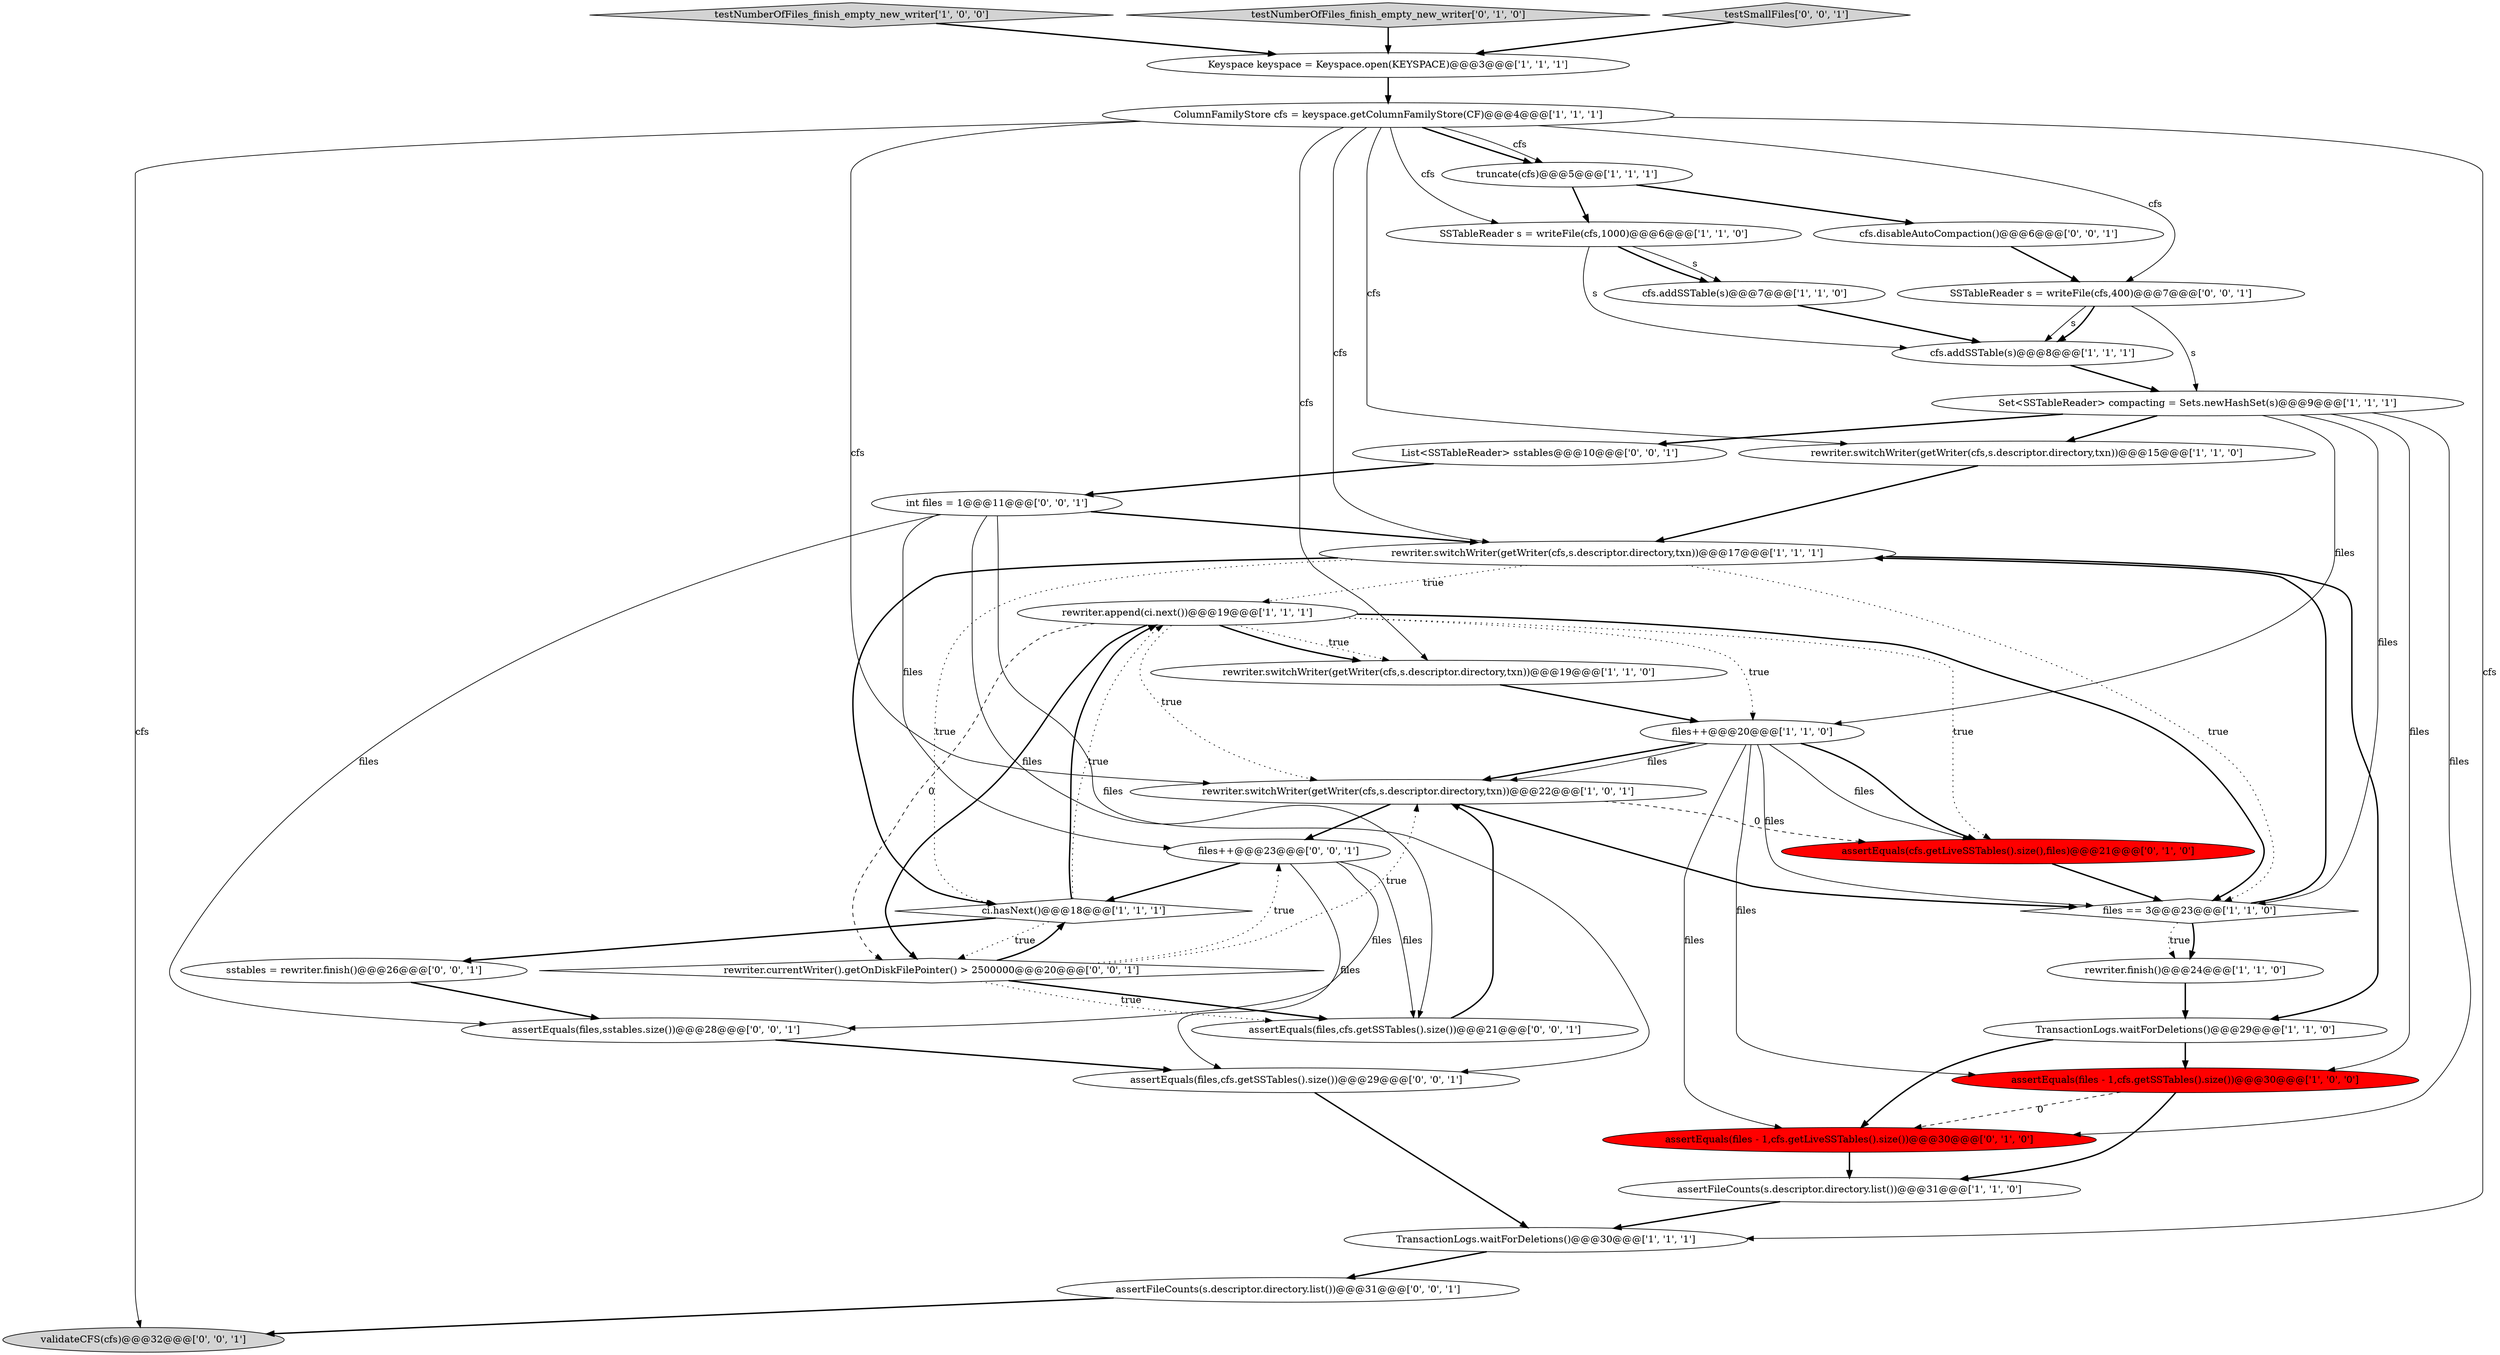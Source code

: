digraph {
20 [style = filled, label = "testNumberOfFiles_finish_empty_new_writer['1', '0', '0']", fillcolor = lightgray, shape = diamond image = "AAA0AAABBB1BBB"];
28 [style = filled, label = "assertEquals(files,sstables.size())@@@28@@@['0', '0', '1']", fillcolor = white, shape = ellipse image = "AAA0AAABBB3BBB"];
29 [style = filled, label = "assertFileCounts(s.descriptor.directory.list())@@@31@@@['0', '0', '1']", fillcolor = white, shape = ellipse image = "AAA0AAABBB3BBB"];
30 [style = filled, label = "int files = 1@@@11@@@['0', '0', '1']", fillcolor = white, shape = ellipse image = "AAA0AAABBB3BBB"];
31 [style = filled, label = "validateCFS(cfs)@@@32@@@['0', '0', '1']", fillcolor = lightgray, shape = ellipse image = "AAA0AAABBB3BBB"];
16 [style = filled, label = "SSTableReader s = writeFile(cfs,1000)@@@6@@@['1', '1', '0']", fillcolor = white, shape = ellipse image = "AAA0AAABBB1BBB"];
13 [style = filled, label = "rewriter.append(ci.next())@@@19@@@['1', '1', '1']", fillcolor = white, shape = ellipse image = "AAA0AAABBB1BBB"];
0 [style = filled, label = "rewriter.switchWriter(getWriter(cfs,s.descriptor.directory,txn))@@@15@@@['1', '1', '0']", fillcolor = white, shape = ellipse image = "AAA0AAABBB1BBB"];
25 [style = filled, label = "files++@@@23@@@['0', '0', '1']", fillcolor = white, shape = ellipse image = "AAA0AAABBB3BBB"];
27 [style = filled, label = "assertEquals(files,cfs.getSSTables().size())@@@29@@@['0', '0', '1']", fillcolor = white, shape = ellipse image = "AAA0AAABBB3BBB"];
7 [style = filled, label = "cfs.addSSTable(s)@@@7@@@['1', '1', '0']", fillcolor = white, shape = ellipse image = "AAA0AAABBB1BBB"];
19 [style = filled, label = "TransactionLogs.waitForDeletions()@@@30@@@['1', '1', '1']", fillcolor = white, shape = ellipse image = "AAA0AAABBB1BBB"];
17 [style = filled, label = "rewriter.finish()@@@24@@@['1', '1', '0']", fillcolor = white, shape = ellipse image = "AAA0AAABBB1BBB"];
24 [style = filled, label = "List<SSTableReader> sstables@@@10@@@['0', '0', '1']", fillcolor = white, shape = ellipse image = "AAA0AAABBB3BBB"];
4 [style = filled, label = "ColumnFamilyStore cfs = keyspace.getColumnFamilyStore(CF)@@@4@@@['1', '1', '1']", fillcolor = white, shape = ellipse image = "AAA0AAABBB1BBB"];
1 [style = filled, label = "files++@@@20@@@['1', '1', '0']", fillcolor = white, shape = ellipse image = "AAA0AAABBB1BBB"];
18 [style = filled, label = "assertEquals(files - 1,cfs.getSSTables().size())@@@30@@@['1', '0', '0']", fillcolor = red, shape = ellipse image = "AAA1AAABBB1BBB"];
21 [style = filled, label = "assertEquals(files - 1,cfs.getLiveSSTables().size())@@@30@@@['0', '1', '0']", fillcolor = red, shape = ellipse image = "AAA1AAABBB2BBB"];
33 [style = filled, label = "SSTableReader s = writeFile(cfs,400)@@@7@@@['0', '0', '1']", fillcolor = white, shape = ellipse image = "AAA0AAABBB3BBB"];
10 [style = filled, label = "cfs.addSSTable(s)@@@8@@@['1', '1', '1']", fillcolor = white, shape = ellipse image = "AAA0AAABBB1BBB"];
8 [style = filled, label = "truncate(cfs)@@@5@@@['1', '1', '1']", fillcolor = white, shape = ellipse image = "AAA0AAABBB1BBB"];
32 [style = filled, label = "assertEquals(files,cfs.getSSTables().size())@@@21@@@['0', '0', '1']", fillcolor = white, shape = ellipse image = "AAA0AAABBB3BBB"];
2 [style = filled, label = "assertFileCounts(s.descriptor.directory.list())@@@31@@@['1', '1', '0']", fillcolor = white, shape = ellipse image = "AAA0AAABBB1BBB"];
22 [style = filled, label = "testNumberOfFiles_finish_empty_new_writer['0', '1', '0']", fillcolor = lightgray, shape = diamond image = "AAA0AAABBB2BBB"];
12 [style = filled, label = "Keyspace keyspace = Keyspace.open(KEYSPACE)@@@3@@@['1', '1', '1']", fillcolor = white, shape = ellipse image = "AAA0AAABBB1BBB"];
3 [style = filled, label = "ci.hasNext()@@@18@@@['1', '1', '1']", fillcolor = white, shape = diamond image = "AAA0AAABBB1BBB"];
9 [style = filled, label = "Set<SSTableReader> compacting = Sets.newHashSet(s)@@@9@@@['1', '1', '1']", fillcolor = white, shape = ellipse image = "AAA0AAABBB1BBB"];
34 [style = filled, label = "cfs.disableAutoCompaction()@@@6@@@['0', '0', '1']", fillcolor = white, shape = ellipse image = "AAA0AAABBB3BBB"];
35 [style = filled, label = "rewriter.currentWriter().getOnDiskFilePointer() > 2500000@@@20@@@['0', '0', '1']", fillcolor = white, shape = diamond image = "AAA0AAABBB3BBB"];
26 [style = filled, label = "sstables = rewriter.finish()@@@26@@@['0', '0', '1']", fillcolor = white, shape = ellipse image = "AAA0AAABBB3BBB"];
11 [style = filled, label = "files == 3@@@23@@@['1', '1', '0']", fillcolor = white, shape = diamond image = "AAA0AAABBB1BBB"];
5 [style = filled, label = "rewriter.switchWriter(getWriter(cfs,s.descriptor.directory,txn))@@@22@@@['1', '0', '1']", fillcolor = white, shape = ellipse image = "AAA0AAABBB1BBB"];
15 [style = filled, label = "rewriter.switchWriter(getWriter(cfs,s.descriptor.directory,txn))@@@19@@@['1', '1', '0']", fillcolor = white, shape = ellipse image = "AAA0AAABBB1BBB"];
23 [style = filled, label = "assertEquals(cfs.getLiveSSTables().size(),files)@@@21@@@['0', '1', '0']", fillcolor = red, shape = ellipse image = "AAA1AAABBB2BBB"];
36 [style = filled, label = "testSmallFiles['0', '0', '1']", fillcolor = lightgray, shape = diamond image = "AAA0AAABBB3BBB"];
14 [style = filled, label = "rewriter.switchWriter(getWriter(cfs,s.descriptor.directory,txn))@@@17@@@['1', '1', '1']", fillcolor = white, shape = ellipse image = "AAA0AAABBB1BBB"];
6 [style = filled, label = "TransactionLogs.waitForDeletions()@@@29@@@['1', '1', '0']", fillcolor = white, shape = ellipse image = "AAA0AAABBB1BBB"];
1->5 [style = bold, label=""];
14->3 [style = bold, label=""];
8->16 [style = bold, label=""];
4->19 [style = solid, label="cfs"];
4->16 [style = solid, label="cfs"];
4->33 [style = solid, label="cfs"];
11->14 [style = bold, label=""];
1->11 [style = solid, label="files"];
16->7 [style = bold, label=""];
13->5 [style = dotted, label="true"];
36->12 [style = bold, label=""];
3->35 [style = dotted, label="true"];
1->23 [style = bold, label=""];
21->2 [style = bold, label=""];
24->30 [style = bold, label=""];
0->14 [style = bold, label=""];
18->21 [style = dashed, label="0"];
4->0 [style = solid, label="cfs"];
14->3 [style = dotted, label="true"];
30->14 [style = bold, label=""];
14->11 [style = dotted, label="true"];
4->8 [style = bold, label=""];
13->15 [style = dotted, label="true"];
27->19 [style = bold, label=""];
26->28 [style = bold, label=""];
4->8 [style = solid, label="cfs"];
9->24 [style = bold, label=""];
4->15 [style = solid, label="cfs"];
8->34 [style = bold, label=""];
1->5 [style = solid, label="files"];
16->7 [style = solid, label="s"];
33->10 [style = solid, label="s"];
5->23 [style = dashed, label="0"];
34->33 [style = bold, label=""];
25->3 [style = bold, label=""];
13->11 [style = bold, label=""];
5->25 [style = bold, label=""];
13->23 [style = dotted, label="true"];
25->28 [style = solid, label="files"];
9->18 [style = solid, label="files"];
11->17 [style = bold, label=""];
30->27 [style = solid, label="files"];
5->11 [style = bold, label=""];
13->15 [style = bold, label=""];
14->6 [style = bold, label=""];
1->18 [style = solid, label="files"];
35->25 [style = dotted, label="true"];
9->1 [style = solid, label="files"];
35->3 [style = bold, label=""];
13->35 [style = dashed, label="0"];
17->6 [style = bold, label=""];
6->18 [style = bold, label=""];
6->21 [style = bold, label=""];
19->29 [style = bold, label=""];
9->21 [style = solid, label="files"];
11->17 [style = dotted, label="true"];
3->26 [style = bold, label=""];
35->32 [style = bold, label=""];
33->9 [style = solid, label="s"];
30->28 [style = solid, label="files"];
10->9 [style = bold, label=""];
23->11 [style = bold, label=""];
30->25 [style = solid, label="files"];
3->13 [style = dotted, label="true"];
25->27 [style = solid, label="files"];
25->32 [style = solid, label="files"];
15->1 [style = bold, label=""];
32->5 [style = bold, label=""];
4->14 [style = solid, label="cfs"];
2->19 [style = bold, label=""];
9->0 [style = bold, label=""];
7->10 [style = bold, label=""];
35->5 [style = dotted, label="true"];
29->31 [style = bold, label=""];
9->11 [style = solid, label="files"];
1->23 [style = solid, label="files"];
33->10 [style = bold, label=""];
18->2 [style = bold, label=""];
14->13 [style = dotted, label="true"];
4->31 [style = solid, label="cfs"];
1->21 [style = solid, label="files"];
13->1 [style = dotted, label="true"];
12->4 [style = bold, label=""];
22->12 [style = bold, label=""];
20->12 [style = bold, label=""];
3->13 [style = bold, label=""];
16->10 [style = solid, label="s"];
28->27 [style = bold, label=""];
30->32 [style = solid, label="files"];
13->35 [style = bold, label=""];
4->5 [style = solid, label="cfs"];
35->32 [style = dotted, label="true"];
}

